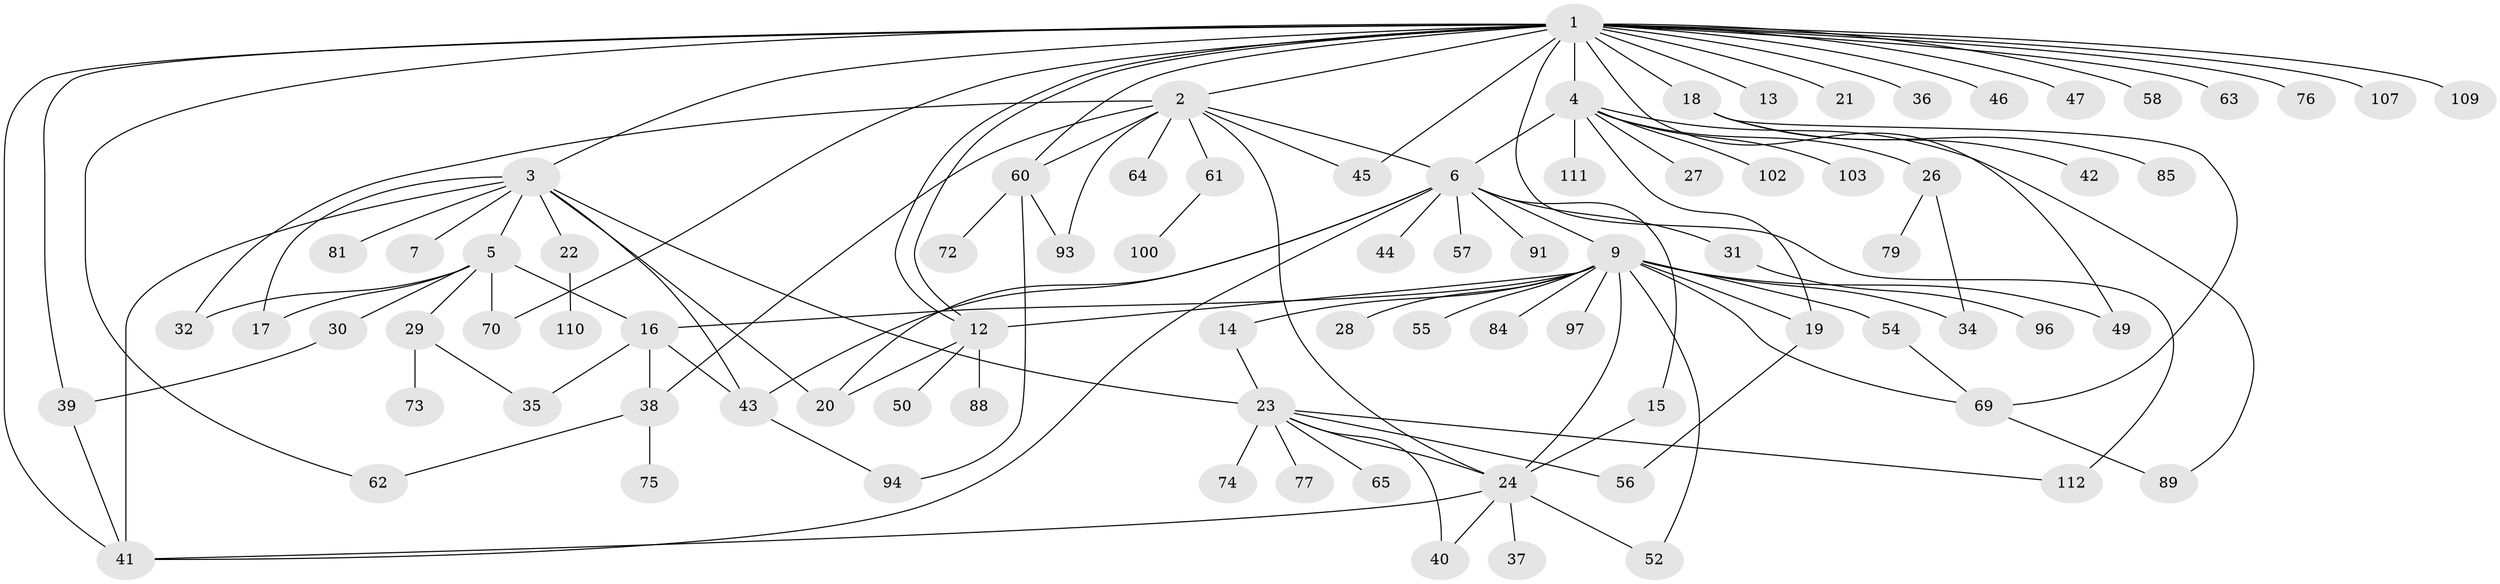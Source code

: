 // original degree distribution, {25: 0.008849557522123894, 11: 0.008849557522123894, 9: 0.008849557522123894, 5: 0.02654867256637168, 7: 0.035398230088495575, 12: 0.008849557522123894, 1: 0.415929203539823, 2: 0.26548672566371684, 13: 0.008849557522123894, 3: 0.12389380530973451, 4: 0.07079646017699115, 6: 0.017699115044247787}
// Generated by graph-tools (version 1.1) at 2025/41/03/06/25 10:41:45]
// undirected, 83 vertices, 119 edges
graph export_dot {
graph [start="1"]
  node [color=gray90,style=filled];
  1 [super="+48"];
  2 [super="+67"];
  3 [super="+11"];
  4 [super="+10"];
  5 [super="+8"];
  6 [super="+86"];
  7;
  9 [super="+25"];
  12 [super="+68"];
  13;
  14;
  15;
  16 [super="+82"];
  17 [super="+87"];
  18 [super="+59"];
  19;
  20;
  21 [super="+53"];
  22 [super="+92"];
  23 [super="+33"];
  24 [super="+95"];
  26 [super="+104"];
  27;
  28 [super="+108"];
  29 [super="+83"];
  30;
  31 [super="+106"];
  32;
  34 [super="+80"];
  35 [super="+101"];
  36;
  37;
  38 [super="+78"];
  39;
  40;
  41 [super="+51"];
  42;
  43 [super="+99"];
  44;
  45;
  46;
  47 [super="+105"];
  49;
  50;
  52;
  54;
  55;
  56;
  57;
  58;
  60;
  61 [super="+90"];
  62;
  63;
  64;
  65 [super="+66"];
  69 [super="+113"];
  70 [super="+71"];
  72;
  73;
  74;
  75;
  76;
  77;
  79 [super="+98"];
  81;
  84;
  85;
  88;
  89;
  91;
  93;
  94;
  96;
  97;
  100;
  102;
  103;
  107;
  109;
  110;
  111;
  112;
  1 -- 2;
  1 -- 3;
  1 -- 4 [weight=2];
  1 -- 12 [weight=2];
  1 -- 12;
  1 -- 13;
  1 -- 18;
  1 -- 21;
  1 -- 36;
  1 -- 39;
  1 -- 41;
  1 -- 45;
  1 -- 46;
  1 -- 47;
  1 -- 49;
  1 -- 58;
  1 -- 60;
  1 -- 62;
  1 -- 63;
  1 -- 76;
  1 -- 107;
  1 -- 109;
  1 -- 112;
  1 -- 70;
  2 -- 6;
  2 -- 24;
  2 -- 32;
  2 -- 38;
  2 -- 45;
  2 -- 60;
  2 -- 61;
  2 -- 64;
  2 -- 93;
  3 -- 5;
  3 -- 7;
  3 -- 17;
  3 -- 22;
  3 -- 41;
  3 -- 81;
  3 -- 20;
  3 -- 23;
  3 -- 43;
  4 -- 19;
  4 -- 26;
  4 -- 111;
  4 -- 103;
  4 -- 6;
  4 -- 102;
  4 -- 89;
  4 -- 27;
  5 -- 16;
  5 -- 17;
  5 -- 29;
  5 -- 32;
  5 -- 70;
  5 -- 30;
  6 -- 9;
  6 -- 15;
  6 -- 20;
  6 -- 31;
  6 -- 41;
  6 -- 43;
  6 -- 44;
  6 -- 57;
  6 -- 91;
  9 -- 14;
  9 -- 16;
  9 -- 19;
  9 -- 34;
  9 -- 49;
  9 -- 54;
  9 -- 55;
  9 -- 97;
  9 -- 52;
  9 -- 69;
  9 -- 84;
  9 -- 28 [weight=2];
  9 -- 24;
  9 -- 12;
  12 -- 20;
  12 -- 50;
  12 -- 88;
  14 -- 23;
  15 -- 24;
  16 -- 38;
  16 -- 35;
  16 -- 43;
  18 -- 42;
  18 -- 85;
  18 -- 69;
  19 -- 56;
  22 -- 110;
  23 -- 40;
  23 -- 65;
  23 -- 77;
  23 -- 112;
  23 -- 74;
  23 -- 24;
  23 -- 56;
  24 -- 37;
  24 -- 40;
  24 -- 52;
  24 -- 41;
  26 -- 34;
  26 -- 79;
  29 -- 35;
  29 -- 73;
  30 -- 39;
  31 -- 96;
  38 -- 75;
  38 -- 62;
  39 -- 41;
  43 -- 94;
  54 -- 69;
  60 -- 72;
  60 -- 93;
  60 -- 94;
  61 -- 100;
  69 -- 89;
}
